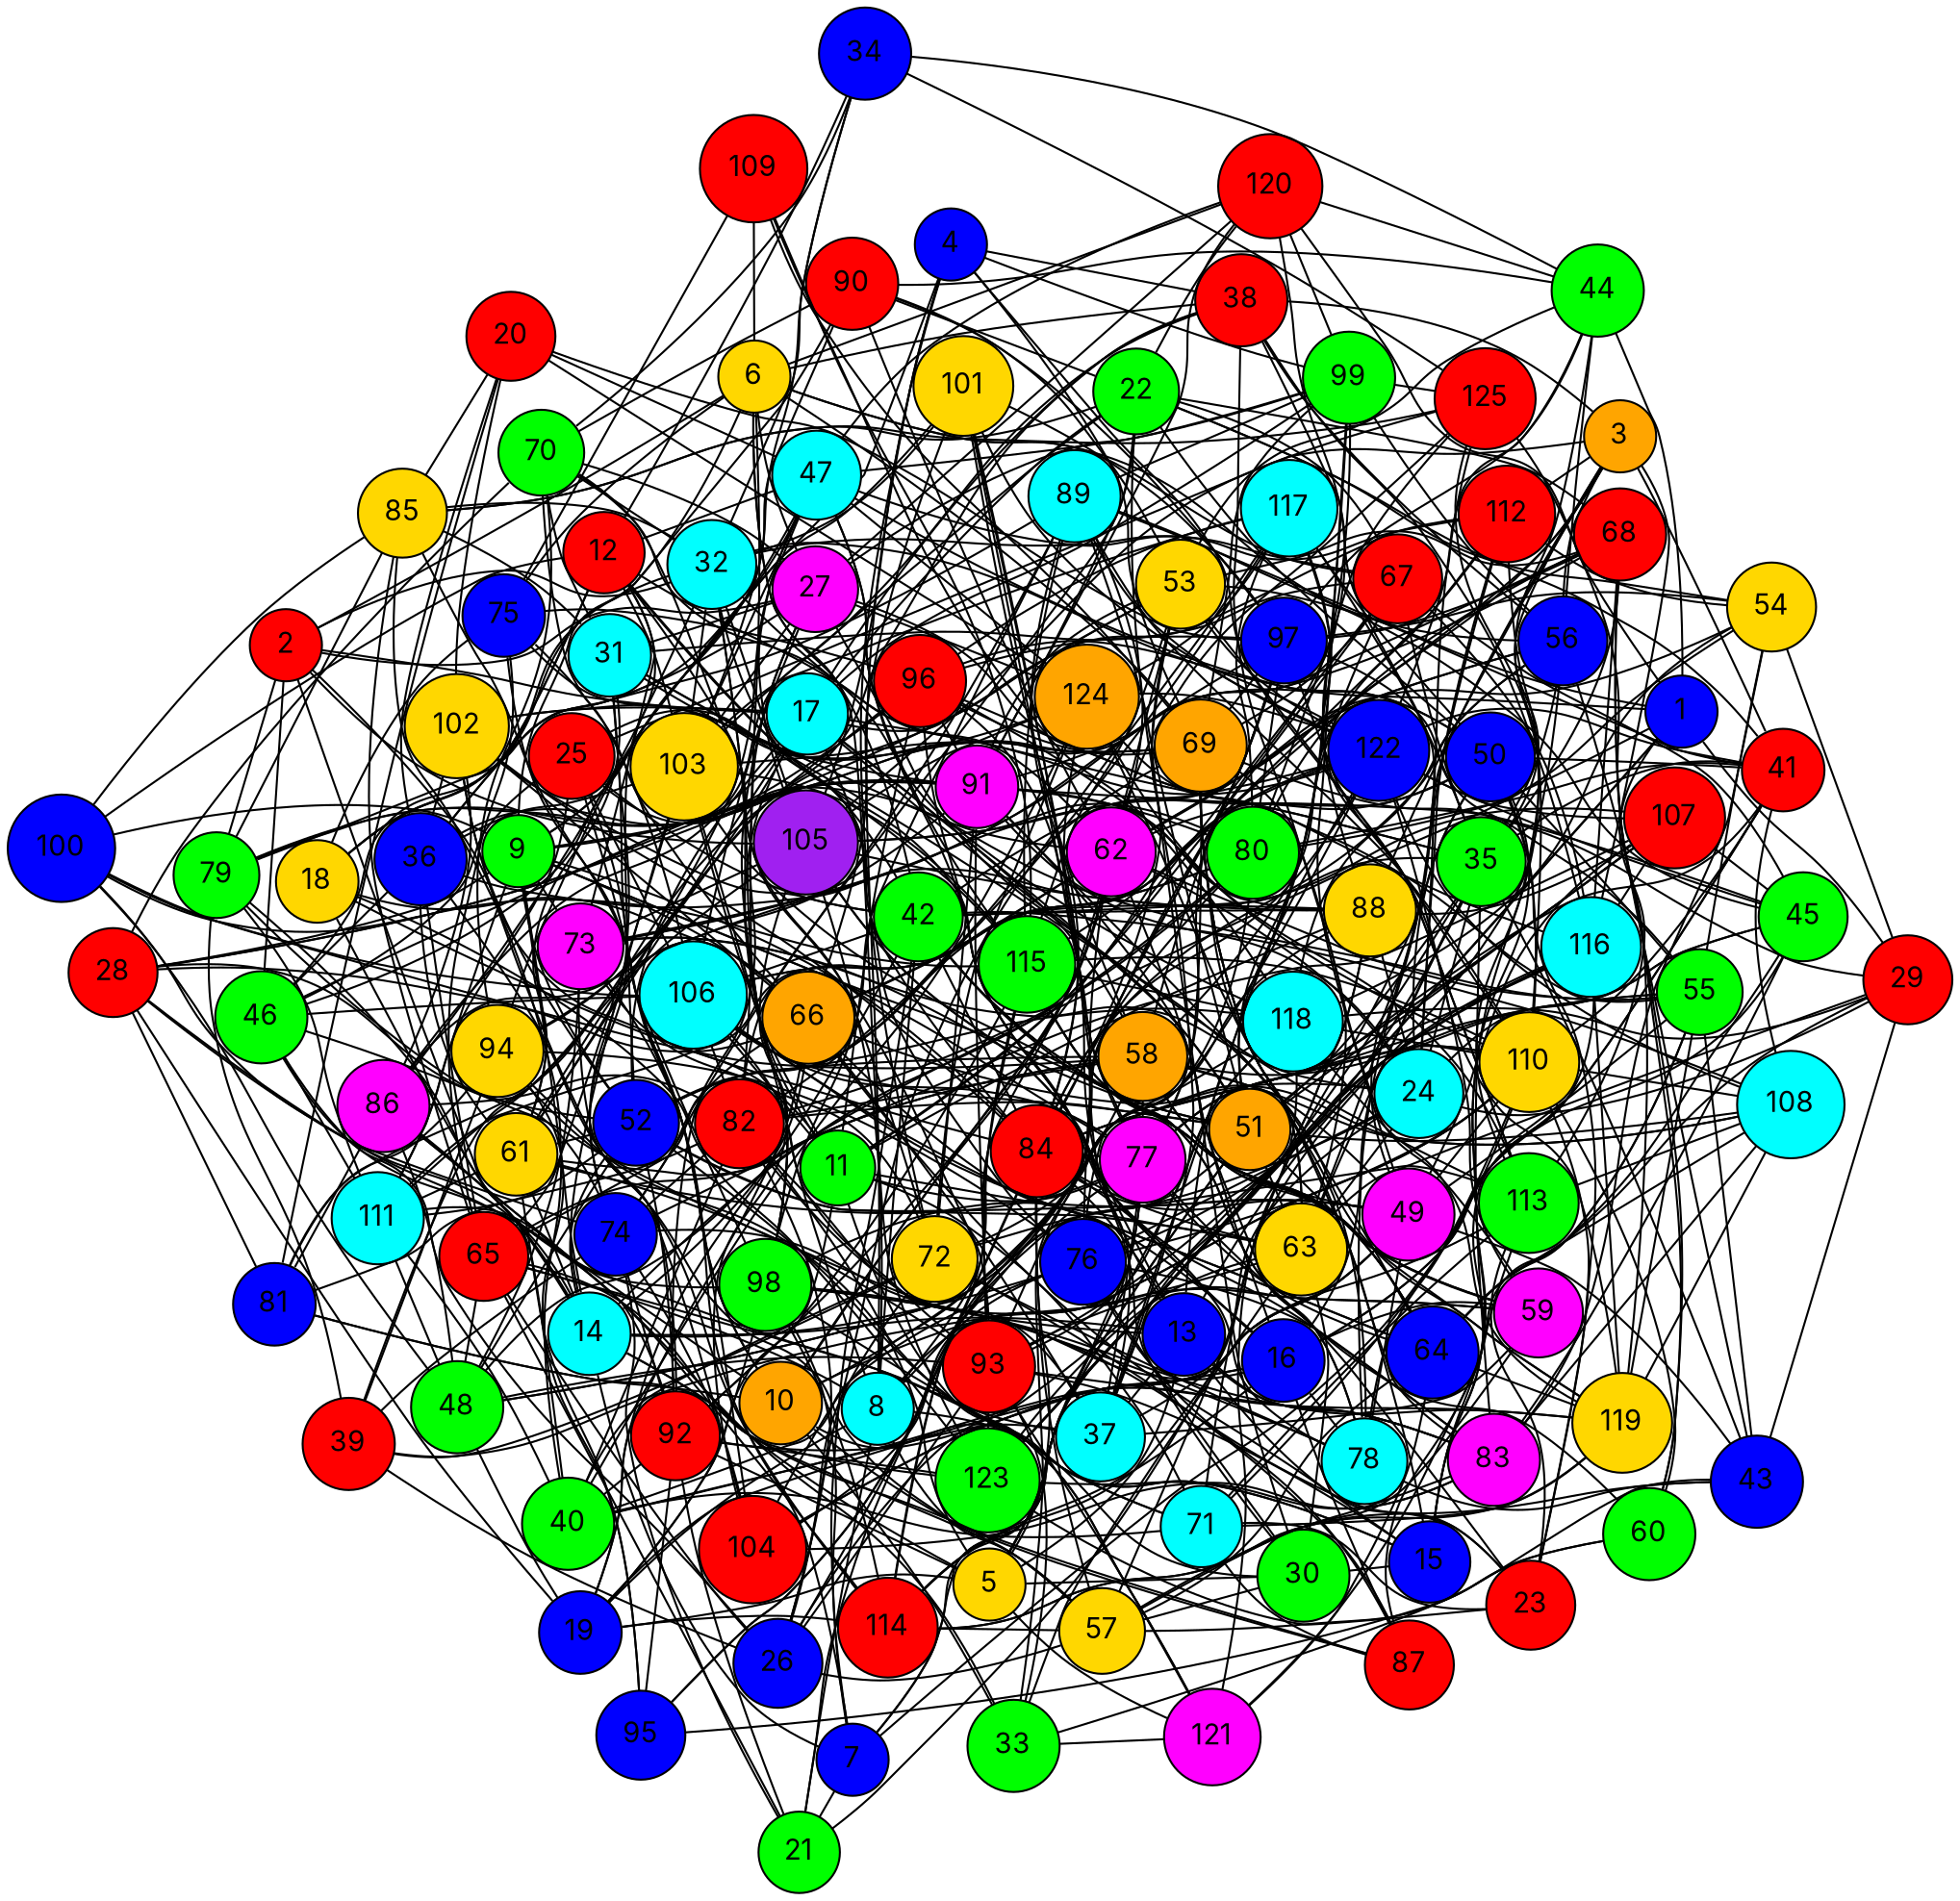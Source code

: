 graph G {
  layout=neato;
  overlap=false;
  splines=true;
  node [shape=circle, style=filled, fontname=Inter];
  1 [label="1", fillcolor="blue", tooltip="v1 color 2"];
  2 [label="2", fillcolor="red", tooltip="v2 color 0"];
  3 [label="3", fillcolor="orange", tooltip="v3 color 6"];
  4 [label="4", fillcolor="blue", tooltip="v4 color 2"];
  5 [label="5", fillcolor="gold", tooltip="v5 color 3"];
  6 [label="6", fillcolor="gold", tooltip="v6 color 3"];
  7 [label="7", fillcolor="blue", tooltip="v7 color 2"];
  8 [label="8", fillcolor="cyan", tooltip="v8 color 4"];
  9 [label="9", fillcolor="green", tooltip="v9 color 1"];
  10 [label="10", fillcolor="orange", tooltip="v10 color 6"];
  11 [label="11", fillcolor="green", tooltip="v11 color 1"];
  12 [label="12", fillcolor="red", tooltip="v12 color 0"];
  13 [label="13", fillcolor="blue", tooltip="v13 color 2"];
  14 [label="14", fillcolor="cyan", tooltip="v14 color 4"];
  15 [label="15", fillcolor="blue", tooltip="v15 color 2"];
  16 [label="16", fillcolor="blue", tooltip="v16 color 2"];
  17 [label="17", fillcolor="cyan", tooltip="v17 color 4"];
  18 [label="18", fillcolor="gold", tooltip="v18 color 3"];
  19 [label="19", fillcolor="blue", tooltip="v19 color 2"];
  20 [label="20", fillcolor="red", tooltip="v20 color 0"];
  21 [label="21", fillcolor="green", tooltip="v21 color 1"];
  22 [label="22", fillcolor="green", tooltip="v22 color 1"];
  23 [label="23", fillcolor="red", tooltip="v23 color 0"];
  24 [label="24", fillcolor="cyan", tooltip="v24 color 4"];
  25 [label="25", fillcolor="red", tooltip="v25 color 0"];
  26 [label="26", fillcolor="blue", tooltip="v26 color 2"];
  27 [label="27", fillcolor="magenta", tooltip="v27 color 5"];
  28 [label="28", fillcolor="red", tooltip="v28 color 0"];
  29 [label="29", fillcolor="red", tooltip="v29 color 0"];
  30 [label="30", fillcolor="green", tooltip="v30 color 1"];
  31 [label="31", fillcolor="cyan", tooltip="v31 color 4"];
  32 [label="32", fillcolor="cyan", tooltip="v32 color 4"];
  33 [label="33", fillcolor="green", tooltip="v33 color 1"];
  34 [label="34", fillcolor="blue", tooltip="v34 color 2"];
  35 [label="35", fillcolor="green", tooltip="v35 color 1"];
  36 [label="36", fillcolor="blue", tooltip="v36 color 2"];
  37 [label="37", fillcolor="cyan", tooltip="v37 color 4"];
  38 [label="38", fillcolor="red", tooltip="v38 color 0"];
  39 [label="39", fillcolor="red", tooltip="v39 color 0"];
  40 [label="40", fillcolor="green", tooltip="v40 color 1"];
  41 [label="41", fillcolor="red", tooltip="v41 color 0"];
  42 [label="42", fillcolor="green", tooltip="v42 color 1"];
  43 [label="43", fillcolor="blue", tooltip="v43 color 2"];
  44 [label="44", fillcolor="green", tooltip="v44 color 1"];
  45 [label="45", fillcolor="green", tooltip="v45 color 1"];
  46 [label="46", fillcolor="green", tooltip="v46 color 1"];
  47 [label="47", fillcolor="cyan", tooltip="v47 color 4"];
  48 [label="48", fillcolor="green", tooltip="v48 color 1"];
  49 [label="49", fillcolor="magenta", tooltip="v49 color 5"];
  50 [label="50", fillcolor="blue", tooltip="v50 color 2"];
  51 [label="51", fillcolor="orange", tooltip="v51 color 6"];
  52 [label="52", fillcolor="blue", tooltip="v52 color 2"];
  53 [label="53", fillcolor="gold", tooltip="v53 color 3"];
  54 [label="54", fillcolor="gold", tooltip="v54 color 3"];
  55 [label="55", fillcolor="green", tooltip="v55 color 1"];
  56 [label="56", fillcolor="blue", tooltip="v56 color 2"];
  57 [label="57", fillcolor="gold", tooltip="v57 color 3"];
  58 [label="58", fillcolor="orange", tooltip="v58 color 6"];
  59 [label="59", fillcolor="magenta", tooltip="v59 color 5"];
  60 [label="60", fillcolor="green", tooltip="v60 color 1"];
  61 [label="61", fillcolor="gold", tooltip="v61 color 3"];
  62 [label="62", fillcolor="magenta", tooltip="v62 color 5"];
  63 [label="63", fillcolor="gold", tooltip="v63 color 3"];
  64 [label="64", fillcolor="blue", tooltip="v64 color 2"];
  65 [label="65", fillcolor="red", tooltip="v65 color 0"];
  66 [label="66", fillcolor="orange", tooltip="v66 color 6"];
  67 [label="67", fillcolor="red", tooltip="v67 color 0"];
  68 [label="68", fillcolor="red", tooltip="v68 color 0"];
  69 [label="69", fillcolor="orange", tooltip="v69 color 6"];
  70 [label="70", fillcolor="green", tooltip="v70 color 1"];
  71 [label="71", fillcolor="cyan", tooltip="v71 color 4"];
  72 [label="72", fillcolor="gold", tooltip="v72 color 3"];
  73 [label="73", fillcolor="magenta", tooltip="v73 color 5"];
  74 [label="74", fillcolor="blue", tooltip="v74 color 2"];
  75 [label="75", fillcolor="blue", tooltip="v75 color 2"];
  76 [label="76", fillcolor="blue", tooltip="v76 color 2"];
  77 [label="77", fillcolor="magenta", tooltip="v77 color 5"];
  78 [label="78", fillcolor="cyan", tooltip="v78 color 4"];
  79 [label="79", fillcolor="green", tooltip="v79 color 1"];
  80 [label="80", fillcolor="green", tooltip="v80 color 1"];
  81 [label="81", fillcolor="blue", tooltip="v81 color 2"];
  82 [label="82", fillcolor="red", tooltip="v82 color 0"];
  83 [label="83", fillcolor="magenta", tooltip="v83 color 5"];
  84 [label="84", fillcolor="red", tooltip="v84 color 0"];
  85 [label="85", fillcolor="gold", tooltip="v85 color 3"];
  86 [label="86", fillcolor="magenta", tooltip="v86 color 5"];
  87 [label="87", fillcolor="red", tooltip="v87 color 0"];
  88 [label="88", fillcolor="gold", tooltip="v88 color 3"];
  89 [label="89", fillcolor="cyan", tooltip="v89 color 4"];
  90 [label="90", fillcolor="red", tooltip="v90 color 0"];
  91 [label="91", fillcolor="magenta", tooltip="v91 color 5"];
  92 [label="92", fillcolor="red", tooltip="v92 color 0"];
  93 [label="93", fillcolor="red", tooltip="v93 color 0"];
  94 [label="94", fillcolor="gold", tooltip="v94 color 3"];
  95 [label="95", fillcolor="blue", tooltip="v95 color 2"];
  96 [label="96", fillcolor="red", tooltip="v96 color 0"];
  97 [label="97", fillcolor="blue", tooltip="v97 color 2"];
  98 [label="98", fillcolor="green", tooltip="v98 color 1"];
  99 [label="99", fillcolor="green", tooltip="v99 color 1"];
  100 [label="100", fillcolor="blue", tooltip="v100 color 2"];
  101 [label="101", fillcolor="gold", tooltip="v101 color 3"];
  102 [label="102", fillcolor="gold", tooltip="v102 color 3"];
  103 [label="103", fillcolor="gold", tooltip="v103 color 3"];
  104 [label="104", fillcolor="red", tooltip="v104 color 0"];
  105 [label="105", fillcolor="purple", tooltip="v105 color 7"];
  106 [label="106", fillcolor="cyan", tooltip="v106 color 4"];
  107 [label="107", fillcolor="red", tooltip="v107 color 0"];
  108 [label="108", fillcolor="cyan", tooltip="v108 color 4"];
  109 [label="109", fillcolor="red", tooltip="v109 color 0"];
  110 [label="110", fillcolor="gold", tooltip="v110 color 3"];
  111 [label="111", fillcolor="cyan", tooltip="v111 color 4"];
  112 [label="112", fillcolor="red", tooltip="v112 color 0"];
  113 [label="113", fillcolor="green", tooltip="v113 color 1"];
  114 [label="114", fillcolor="red", tooltip="v114 color 0"];
  115 [label="115", fillcolor="green", tooltip="v115 color 1"];
  116 [label="116", fillcolor="cyan", tooltip="v116 color 4"];
  117 [label="117", fillcolor="cyan", tooltip="v117 color 4"];
  118 [label="118", fillcolor="cyan", tooltip="v118 color 4"];
  119 [label="119", fillcolor="gold", tooltip="v119 color 3"];
  120 [label="120", fillcolor="red", tooltip="v120 color 0"];
  121 [label="121", fillcolor="magenta", tooltip="v121 color 5"];
  122 [label="122", fillcolor="blue", tooltip="v122 color 2"];
  123 [label="123", fillcolor="green", tooltip="v123 color 1"];
  124 [label="124", fillcolor="orange", tooltip="v124 color 6"];
  125 [label="125", fillcolor="red", tooltip="v125 color 0"];
  1 -- 5;
  1 -- 29;
  1 -- 44;
  1 -- 53;
  1 -- 79;
  1 -- 80;
  1 -- 113;
  1 -- 120;
  1 -- 123;
  2 -- 6;
  2 -- 11;
  2 -- 17;
  2 -- 27;
  2 -- 32;
  2 -- 40;
  2 -- 46;
  2 -- 79;
  2 -- 105;
  3 -- 25;
  3 -- 35;
  3 -- 38;
  3 -- 41;
  3 -- 56;
  3 -- 62;
  3 -- 63;
  3 -- 88;
  3 -- 112;
  3 -- 115;
  3 -- 116;
  4 -- 8;
  4 -- 9;
  4 -- 38;
  4 -- 69;
  4 -- 72;
  4 -- 99;
  4 -- 105;
  4 -- 113;
  5 -- 13;
  5 -- 19;
  5 -- 30;
  5 -- 35;
  5 -- 65;
  5 -- 77;
  5 -- 82;
  5 -- 84;
  5 -- 92;
  5 -- 118;
  5 -- 121;
  6 -- 9;
  6 -- 27;
  6 -- 38;
  6 -- 42;
  6 -- 56;
  6 -- 67;
  6 -- 69;
  6 -- 75;
  6 -- 82;
  6 -- 109;
  6 -- 120;
  6 -- 123;
  7 -- 14;
  7 -- 21;
  7 -- 41;
  7 -- 42;
  7 -- 51;
  7 -- 73;
  7 -- 77;
  7 -- 98;
  8 -- 15;
  8 -- 19;
  8 -- 21;
  8 -- 42;
  8 -- 57;
  8 -- 58;
  8 -- 62;
  8 -- 65;
  8 -- 103;
  8 -- 105;
  8 -- 110;
  9 -- 14;
  9 -- 28;
  9 -- 49;
  9 -- 52;
  9 -- 61;
  9 -- 66;
  9 -- 73;
  9 -- 77;
  9 -- 84;
  9 -- 91;
  9 -- 96;
  9 -- 100;
  9 -- 101;
  9 -- 111;
  10 -- 16;
  10 -- 25;
  10 -- 31;
  10 -- 33;
  10 -- 46;
  10 -- 62;
  10 -- 67;
  10 -- 81;
  10 -- 87;
  10 -- 110;
  10 -- 118;
  11 -- 19;
  11 -- 32;
  11 -- 63;
  11 -- 67;
  11 -- 71;
  11 -- 77;
  11 -- 88;
  11 -- 96;
  11 -- 103;
  11 -- 106;
  11 -- 121;
  11 -- 122;
  12 -- 16;
  12 -- 18;
  12 -- 34;
  12 -- 35;
  12 -- 42;
  12 -- 46;
  12 -- 47;
  12 -- 52;
  12 -- 72;
  12 -- 73;
  12 -- 100;
  12 -- 103;
  13 -- 14;
  13 -- 23;
  13 -- 37;
  13 -- 46;
  13 -- 83;
  13 -- 84;
  13 -- 96;
  13 -- 99;
  13 -- 101;
  13 -- 116;
  13 -- 119;
  14 -- 52;
  14 -- 57;
  14 -- 61;
  14 -- 66;
  14 -- 76;
  14 -- 79;
  14 -- 80;
  14 -- 86;
  14 -- 87;
  14 -- 100;
  14 -- 103;
  15 -- 30;
  15 -- 35;
  15 -- 55;
  15 -- 66;
  15 -- 69;
  15 -- 92;
  15 -- 93;
  15 -- 116;
  16 -- 35;
  16 -- 41;
  16 -- 45;
  16 -- 59;
  16 -- 62;
  16 -- 78;
  16 -- 87;
  16 -- 98;
  16 -- 104;
  16 -- 105;
  16 -- 106;
  16 -- 114;
  17 -- 22;
  17 -- 28;
  17 -- 38;
  17 -- 51;
  17 -- 52;
  17 -- 58;
  17 -- 61;
  17 -- 84;
  17 -- 94;
  17 -- 98;
  17 -- 99;
  17 -- 102;
  17 -- 112;
  17 -- 113;
  17 -- 122;
  18 -- 32;
  18 -- 66;
  18 -- 75;
  18 -- 84;
  18 -- 90;
  18 -- 114;
  18 -- 123;
  19 -- 28;
  19 -- 42;
  19 -- 48;
  19 -- 66;
  19 -- 98;
  19 -- 113;
  19 -- 114;
  20 -- 36;
  20 -- 47;
  20 -- 81;
  20 -- 85;
  20 -- 97;
  20 -- 102;
  20 -- 124;
  21 -- 24;
  21 -- 65;
  21 -- 74;
  21 -- 84;
  21 -- 92;
  22 -- 37;
  22 -- 41;
  22 -- 50;
  22 -- 54;
  22 -- 67;
  22 -- 68;
  22 -- 82;
  22 -- 85;
  22 -- 86;
  22 -- 90;
  22 -- 91;
  22 -- 120;
  23 -- 50;
  23 -- 71;
  23 -- 98;
  23 -- 110;
  23 -- 113;
  23 -- 115;
  23 -- 123;
  24 -- 29;
  24 -- 35;
  24 -- 45;
  24 -- 48;
  24 -- 50;
  24 -- 62;
  24 -- 63;
  24 -- 73;
  24 -- 76;
  24 -- 84;
  24 -- 88;
  24 -- 91;
  24 -- 112;
  24 -- 120;
  25 -- 42;
  25 -- 46;
  25 -- 55;
  25 -- 69;
  25 -- 74;
  25 -- 106;
  25 -- 111;
  26 -- 39;
  26 -- 46;
  26 -- 57;
  26 -- 65;
  26 -- 72;
  26 -- 82;
  26 -- 88;
  26 -- 93;
  26 -- 116;
  26 -- 117;
  27 -- 31;
  27 -- 36;
  27 -- 51;
  27 -- 70;
  27 -- 92;
  27 -- 98;
  27 -- 99;
  27 -- 103;
  27 -- 106;
  27 -- 116;
  27 -- 120;
  27 -- 124;
  28 -- 30;
  28 -- 52;
  28 -- 53;
  28 -- 66;
  28 -- 70;
  28 -- 74;
  28 -- 81;
  29 -- 43;
  29 -- 54;
  29 -- 63;
  29 -- 64;
  29 -- 69;
  29 -- 118;
  30 -- 47;
  30 -- 53;
  30 -- 57;
  30 -- 63;
  30 -- 76;
  31 -- 61;
  31 -- 67;
  31 -- 70;
  31 -- 74;
  31 -- 85;
  31 -- 91;
  31 -- 115;
  31 -- 119;
  32 -- 34;
  32 -- 50;
  32 -- 62;
  32 -- 70;
  32 -- 76;
  32 -- 85;
  32 -- 86;
  32 -- 98;
  32 -- 101;
  32 -- 103;
  32 -- 105;
  32 -- 112;
  33 -- 43;
  33 -- 63;
  33 -- 86;
  33 -- 93;
  33 -- 121;
  33 -- 124;
  34 -- 44;
  34 -- 70;
  34 -- 103;
  34 -- 125;
  35 -- 36;
  35 -- 41;
  35 -- 43;
  35 -- 51;
  35 -- 56;
  35 -- 63;
  35 -- 67;
  35 -- 68;
  35 -- 76;
  35 -- 96;
  35 -- 117;
  36 -- 46;
  36 -- 47;
  36 -- 57;
  36 -- 61;
  36 -- 65;
  36 -- 91;
  36 -- 102;
  36 -- 103;
  37 -- 40;
  37 -- 49;
  37 -- 59;
  37 -- 62;
  37 -- 65;
  37 -- 66;
  37 -- 67;
  37 -- 77;
  37 -- 82;
  37 -- 88;
  38 -- 56;
  38 -- 63;
  38 -- 88;
  38 -- 94;
  38 -- 103;
  38 -- 116;
  39 -- 63;
  39 -- 72;
  39 -- 74;
  39 -- 79;
  39 -- 94;
  39 -- 105;
  40 -- 71;
  40 -- 72;
  40 -- 76;
  40 -- 82;
  40 -- 85;
  40 -- 92;
  40 -- 111;
  40 -- 119;
  40 -- 124;
  41 -- 50;
  41 -- 51;
  41 -- 80;
  41 -- 89;
  41 -- 108;
  41 -- 110;
  41 -- 122;
  42 -- 51;
  42 -- 59;
  42 -- 64;
  42 -- 84;
  42 -- 88;
  42 -- 102;
  42 -- 106;
  42 -- 107;
  42 -- 108;
  42 -- 122;
  43 -- 49;
  43 -- 55;
  43 -- 57;
  43 -- 68;
  43 -- 78;
  44 -- 53;
  44 -- 56;
  44 -- 87;
  44 -- 90;
  44 -- 97;
  44 -- 120;
  44 -- 122;
  45 -- 62;
  45 -- 64;
  45 -- 67;
  45 -- 83;
  45 -- 89;
  45 -- 93;
  45 -- 107;
  45 -- 122;
  46 -- 47;
  46 -- 91;
  46 -- 106;
  46 -- 111;
  47 -- 50;
  47 -- 61;
  47 -- 67;
  47 -- 99;
  47 -- 103;
  47 -- 105;
  47 -- 115;
  47 -- 120;
  47 -- 124;
  48 -- 51;
  48 -- 52;
  48 -- 54;
  48 -- 65;
  48 -- 73;
  48 -- 86;
  48 -- 93;
  48 -- 100;
  48 -- 111;
  49 -- 52;
  49 -- 55;
  49 -- 58;
  49 -- 78;
  49 -- 84;
  49 -- 98;
  49 -- 99;
  49 -- 104;
  49 -- 107;
  49 -- 110;
  49 -- 114;
  49 -- 125;
  50 -- 55;
  50 -- 57;
  50 -- 73;
  50 -- 83;
  50 -- 91;
  50 -- 110;
  50 -- 117;
  51 -- 59;
  51 -- 63;
  51 -- 73;
  51 -- 82;
  51 -- 89;
  51 -- 106;
  51 -- 107;
  51 -- 108;
  51 -- 114;
  51 -- 117;
  51 -- 122;
  52 -- 58;
  52 -- 61;
  52 -- 63;
  52 -- 80;
  52 -- 92;
  52 -- 102;
  52 -- 111;
  52 -- 118;
  52 -- 121;
  53 -- 62;
  53 -- 68;
  53 -- 84;
  53 -- 90;
  53 -- 91;
  53 -- 111;
  53 -- 113;
  53 -- 115;
  53 -- 122;
  54 -- 55;
  54 -- 62;
  54 -- 83;
  54 -- 97;
  54 -- 112;
  54 -- 118;
  55 -- 58;
  55 -- 62;
  55 -- 64;
  55 -- 77;
  55 -- 97;
  55 -- 119;
  55 -- 124;
  56 -- 60;
  56 -- 62;
  56 -- 71;
  56 -- 84;
  56 -- 99;
  56 -- 105;
  56 -- 118;
  57 -- 59;
  57 -- 60;
  57 -- 64;
  57 -- 84;
  57 -- 114;
  58 -- 61;
  58 -- 64;
  58 -- 65;
  58 -- 77;
  58 -- 82;
  58 -- 97;
  58 -- 100;
  58 -- 101;
  58 -- 108;
  58 -- 112;
  58 -- 119;
  59 -- 69;
  59 -- 74;
  59 -- 93;
  59 -- 103;
  59 -- 122;
  60 -- 77;
  60 -- 95;
  60 -- 110;
  60 -- 125;
  61 -- 77;
  61 -- 93;
  61 -- 95;
  61 -- 96;
  61 -- 111;
  62 -- 66;
  62 -- 75;
  62 -- 89;
  62 -- 90;
  62 -- 92;
  62 -- 111;
  62 -- 125;
  63 -- 69;
  63 -- 84;
  63 -- 123;
  63 -- 124;
  64 -- 66;
  64 -- 77;
  64 -- 91;
  64 -- 106;
  64 -- 108;
  64 -- 115;
  64 -- 119;
  64 -- 121;
  65 -- 69;
  65 -- 75;
  65 -- 85;
  65 -- 103;
  66 -- 74;
  66 -- 75;
  66 -- 101;
  66 -- 102;
  66 -- 108;
  66 -- 112;
  66 -- 122;
  67 -- 69;
  67 -- 116;
  68 -- 80;
  68 -- 86;
  68 -- 91;
  68 -- 97;
  68 -- 116;
  68 -- 119;
  69 -- 77;
  69 -- 78;
  69 -- 79;
  69 -- 83;
  69 -- 96;
  69 -- 97;
  69 -- 99;
  69 -- 103;
  69 -- 109;
  70 -- 90;
  70 -- 93;
  70 -- 94;
  70 -- 106;
  70 -- 118;
  71 -- 87;
  71 -- 94;
  71 -- 98;
  71 -- 110;
  71 -- 113;
  71 -- 119;
  72 -- 73;
  72 -- 78;
  72 -- 87;
  72 -- 91;
  72 -- 107;
  72 -- 113;
  72 -- 124;
  73 -- 92;
  73 -- 97;
  73 -- 105;
  74 -- 79;
  74 -- 82;
  74 -- 89;
  74 -- 92;
  74 -- 104;
  74 -- 107;
  75 -- 96;
  75 -- 98;
  75 -- 109;
  76 -- 80;
  76 -- 83;
  76 -- 87;
  76 -- 94;
  76 -- 99;
  76 -- 104;
  76 -- 110;
  77 -- 84;
  77 -- 95;
  77 -- 96;
  77 -- 97;
  77 -- 101;
  77 -- 106;
  77 -- 107;
  77 -- 110;
  78 -- 82;
  78 -- 84;
  78 -- 91;
  78 -- 110;
  78 -- 112;
  78 -- 115;
  79 -- 85;
  79 -- 89;
  79 -- 111;
  80 -- 82;
  80 -- 91;
  80 -- 97;
  80 -- 105;
  80 -- 106;
  80 -- 114;
  80 -- 117;
  80 -- 125;
  81 -- 82;
  81 -- 86;
  81 -- 91;
  81 -- 94;
  81 -- 123;
  82 -- 86;
  82 -- 106;
  82 -- 117;
  83 -- 93;
  83 -- 98;
  83 -- 104;
  83 -- 105;
  83 -- 108;
  83 -- 114;
  83 -- 123;
  84 -- 89;
  84 -- 95;
  84 -- 97;
  84 -- 101;
  84 -- 102;
  84 -- 110;
  84 -- 116;
  84 -- 122;
  85 -- 100;
  85 -- 104;
  85 -- 125;
  86 -- 92;
  86 -- 102;
  88 -- 91;
  88 -- 105;
  88 -- 106;
  88 -- 107;
  88 -- 123;
  89 -- 98;
  89 -- 99;
  89 -- 110;
  89 -- 115;
  89 -- 122;
  90 -- 94;
  90 -- 97;
  91 -- 93;
  91 -- 96;
  91 -- 120;
  92 -- 95;
  92 -- 115;
  92 -- 123;
  93 -- 97;
  93 -- 106;
  93 -- 115;
  93 -- 118;
  93 -- 121;
  93 -- 123;
  94 -- 95;
  94 -- 114;
  96 -- 97;
  96 -- 113;
  96 -- 117;
  96 -- 122;
  97 -- 101;
  97 -- 110;
  98 -- 111;
  98 -- 114;
  99 -- 120;
  99 -- 125;
  100 -- 106;
  100 -- 115;
  101 -- 122;
  102 -- 104;
  102 -- 124;
  103 -- 115;
  103 -- 117;
  104 -- 105;
  104 -- 122;
  105 -- 124;
  105 -- 125;
  107 -- 116;
  107 -- 122;
  108 -- 110;
  108 -- 113;
  108 -- 119;
  108 -- 122;
  109 -- 115;
  109 -- 118;
  110 -- 115;
  110 -- 118;
  110 -- 124;
  110 -- 125;
  112 -- 113;
  113 -- 121;
  114 -- 115;
  114 -- 119;
  115 -- 118;
  116 -- 119;
  116 -- 123;
  117 -- 119;
  117 -- 124;
  118 -- 119;
  118 -- 121;
  122 -- 124;
}

